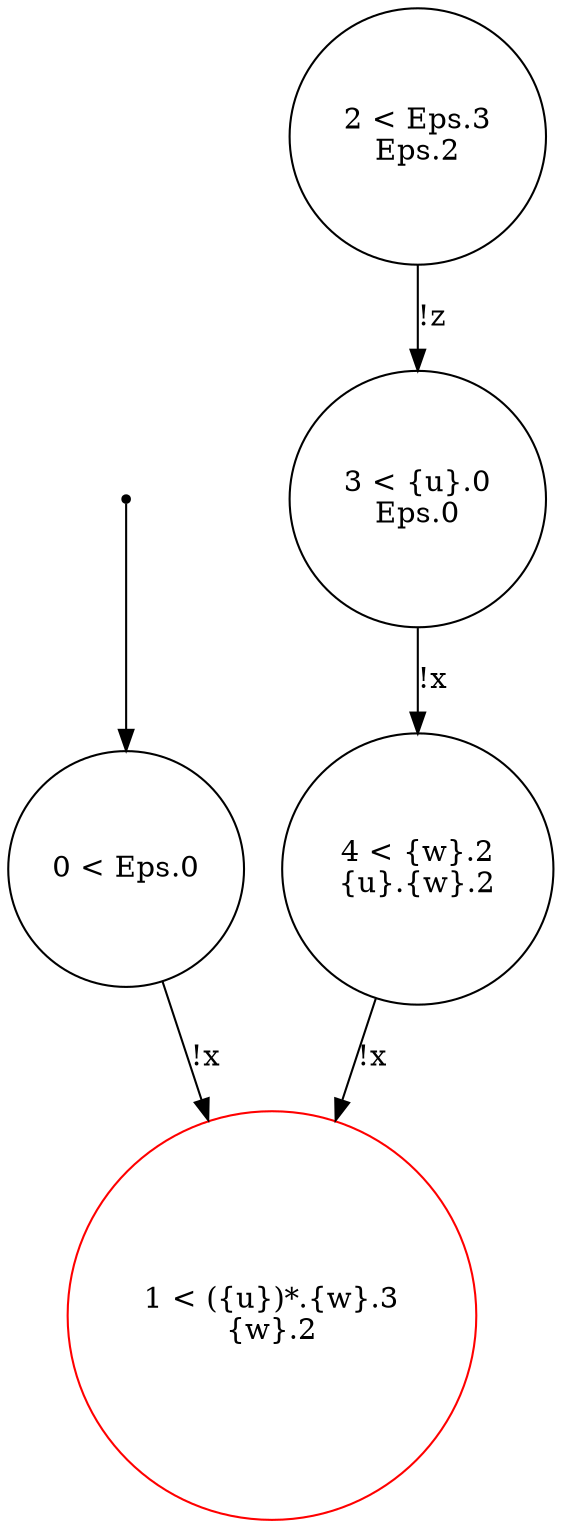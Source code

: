 digraph {
 node [shape=point] ENTRY
 node [shape=circle]
0 [label="0 < Eps.0
"]
1 [label="1 < ({u})*.{w}.3
{w}.2
" color="red"]
4 [label="4 < {w}.2
{u}.{w}.2
"]
2 [label="2 < Eps.3
Eps.2
"]
3 [label="3 < {u}.0
Eps.0
"]
ENTRY -> 0
2 -> 3 [label="!z"]
4 -> 1 [label="!x"]
0 -> 1 [label="!x"]
3 -> 4 [label="!x"]

}